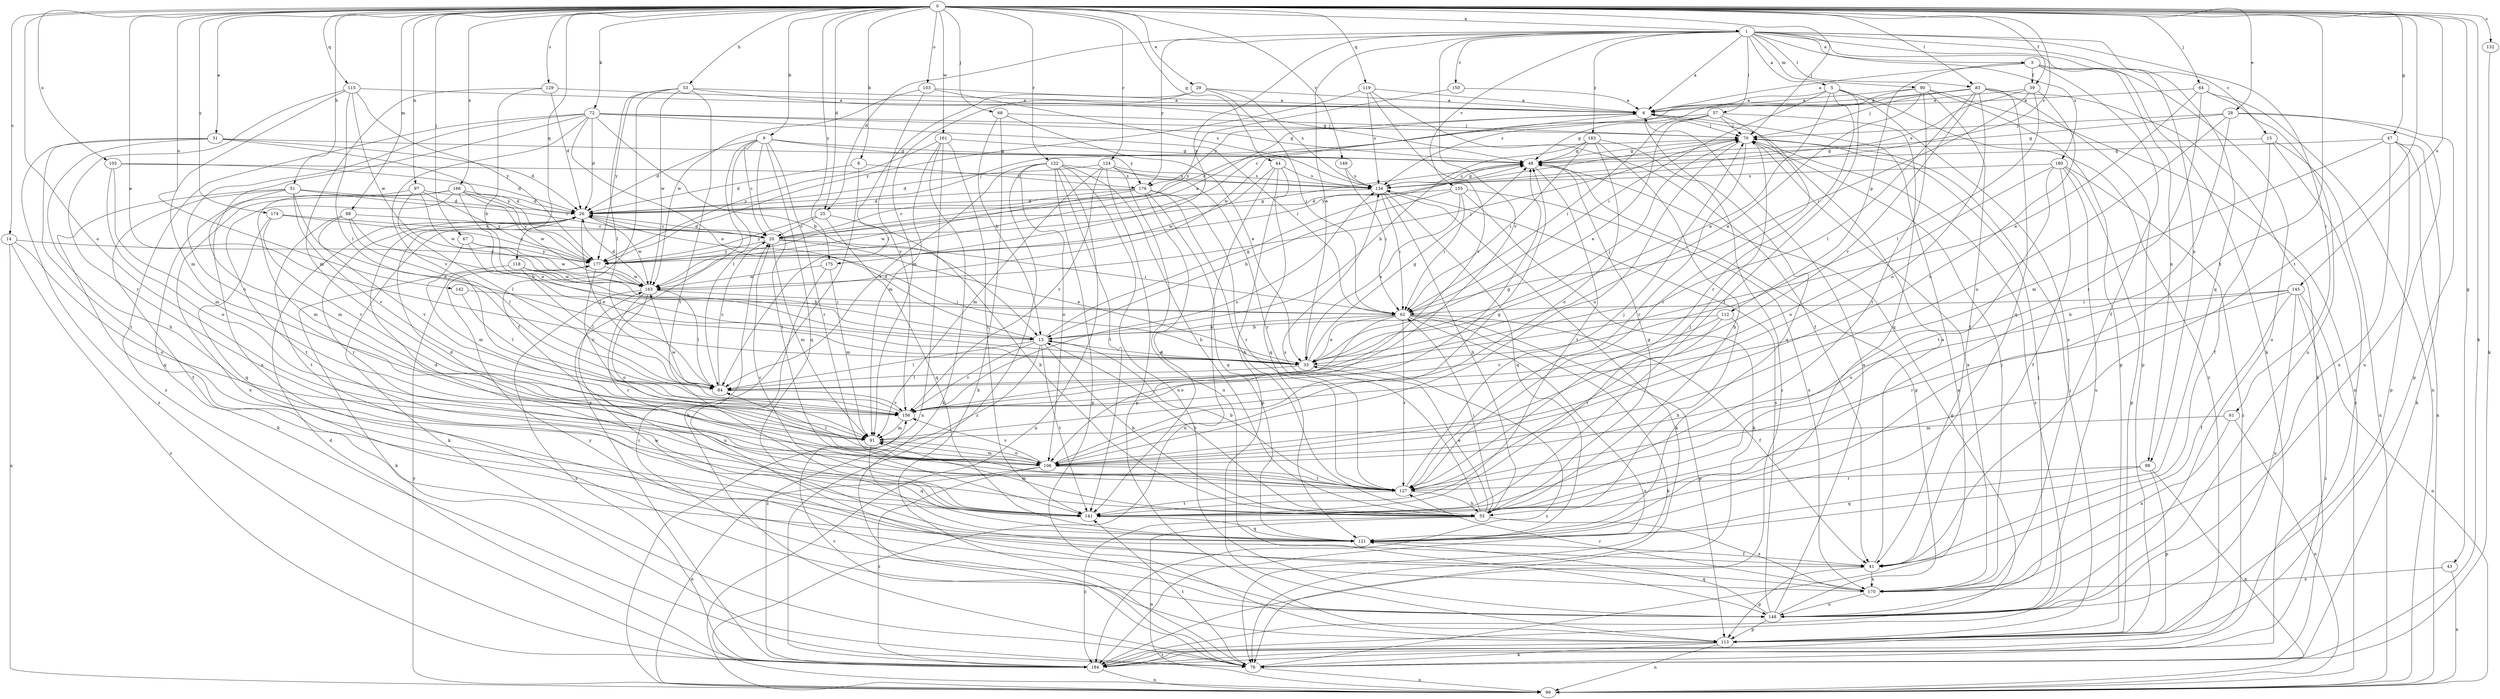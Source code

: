 strict digraph  {
0;
1;
3;
5;
6;
8;
9;
13;
14;
15;
20;
25;
26;
28;
29;
31;
33;
39;
41;
43;
44;
47;
48;
51;
53;
55;
57;
61;
62;
64;
67;
68;
70;
72;
76;
83;
84;
88;
90;
91;
97;
98;
99;
103;
105;
106;
112;
113;
115;
118;
119;
121;
122;
124;
127;
129;
132;
134;
141;
142;
145;
148;
149;
150;
155;
156;
161;
163;
166;
170;
174;
175;
176;
177;
180;
183;
184;
0 -> 1  [label=a];
0 -> 8  [label=b];
0 -> 9  [label=b];
0 -> 14  [label=c];
0 -> 25  [label=d];
0 -> 28  [label=e];
0 -> 29  [label=e];
0 -> 31  [label=e];
0 -> 33  [label=e];
0 -> 39  [label=f];
0 -> 43  [label=g];
0 -> 44  [label=g];
0 -> 47  [label=g];
0 -> 51  [label=h];
0 -> 53  [label=h];
0 -> 55  [label=h];
0 -> 64  [label=j];
0 -> 67  [label=j];
0 -> 68  [label=j];
0 -> 70  [label=j];
0 -> 72  [label=k];
0 -> 76  [label=k];
0 -> 83  [label=l];
0 -> 88  [label=m];
0 -> 97  [label=n];
0 -> 103  [label=o];
0 -> 105  [label=o];
0 -> 106  [label=o];
0 -> 115  [label=q];
0 -> 118  [label=q];
0 -> 119  [label=q];
0 -> 122  [label=r];
0 -> 124  [label=r];
0 -> 129  [label=s];
0 -> 132  [label=s];
0 -> 134  [label=s];
0 -> 141  [label=t];
0 -> 142  [label=u];
0 -> 145  [label=u];
0 -> 149  [label=v];
0 -> 161  [label=w];
0 -> 166  [label=x];
0 -> 174  [label=y];
0 -> 175  [label=y];
1 -> 3  [label=a];
1 -> 5  [label=a];
1 -> 6  [label=a];
1 -> 15  [label=c];
1 -> 25  [label=d];
1 -> 33  [label=e];
1 -> 57  [label=i];
1 -> 61  [label=i];
1 -> 76  [label=k];
1 -> 83  [label=l];
1 -> 90  [label=m];
1 -> 98  [label=n];
1 -> 121  [label=q];
1 -> 150  [label=v];
1 -> 155  [label=v];
1 -> 156  [label=v];
1 -> 175  [label=y];
1 -> 176  [label=y];
1 -> 180  [label=z];
1 -> 183  [label=z];
3 -> 6  [label=a];
3 -> 39  [label=f];
3 -> 41  [label=f];
3 -> 98  [label=n];
3 -> 112  [label=p];
3 -> 148  [label=u];
5 -> 6  [label=a];
5 -> 33  [label=e];
5 -> 62  [label=i];
5 -> 127  [label=r];
5 -> 141  [label=t];
5 -> 170  [label=x];
5 -> 184  [label=z];
6 -> 70  [label=j];
6 -> 163  [label=w];
6 -> 176  [label=y];
6 -> 184  [label=z];
8 -> 26  [label=d];
8 -> 76  [label=k];
8 -> 176  [label=y];
9 -> 20  [label=c];
9 -> 26  [label=d];
9 -> 48  [label=g];
9 -> 84  [label=l];
9 -> 121  [label=q];
9 -> 127  [label=r];
9 -> 141  [label=t];
9 -> 176  [label=y];
9 -> 184  [label=z];
13 -> 26  [label=d];
13 -> 33  [label=e];
13 -> 48  [label=g];
13 -> 55  [label=h];
13 -> 84  [label=l];
13 -> 141  [label=t];
13 -> 156  [label=v];
13 -> 184  [label=z];
14 -> 99  [label=n];
14 -> 106  [label=o];
14 -> 177  [label=y];
14 -> 184  [label=z];
15 -> 41  [label=f];
15 -> 48  [label=g];
15 -> 99  [label=n];
15 -> 184  [label=z];
20 -> 26  [label=d];
20 -> 33  [label=e];
20 -> 48  [label=g];
20 -> 62  [label=i];
20 -> 91  [label=m];
20 -> 177  [label=y];
25 -> 20  [label=c];
25 -> 55  [label=h];
25 -> 121  [label=q];
25 -> 177  [label=y];
26 -> 20  [label=c];
26 -> 70  [label=j];
26 -> 76  [label=k];
26 -> 84  [label=l];
26 -> 127  [label=r];
26 -> 163  [label=w];
28 -> 48  [label=g];
28 -> 55  [label=h];
28 -> 70  [label=j];
28 -> 106  [label=o];
28 -> 113  [label=p];
28 -> 148  [label=u];
29 -> 6  [label=a];
29 -> 62  [label=i];
29 -> 84  [label=l];
29 -> 91  [label=m];
29 -> 134  [label=s];
31 -> 26  [label=d];
31 -> 48  [label=g];
31 -> 55  [label=h];
31 -> 141  [label=t];
31 -> 177  [label=y];
31 -> 184  [label=z];
33 -> 48  [label=g];
33 -> 70  [label=j];
33 -> 84  [label=l];
33 -> 184  [label=z];
39 -> 6  [label=a];
39 -> 62  [label=i];
39 -> 84  [label=l];
39 -> 106  [label=o];
39 -> 134  [label=s];
41 -> 6  [label=a];
41 -> 113  [label=p];
41 -> 170  [label=x];
43 -> 99  [label=n];
43 -> 170  [label=x];
44 -> 99  [label=n];
44 -> 113  [label=p];
44 -> 121  [label=q];
44 -> 134  [label=s];
44 -> 163  [label=w];
47 -> 48  [label=g];
47 -> 76  [label=k];
47 -> 91  [label=m];
47 -> 99  [label=n];
47 -> 113  [label=p];
47 -> 170  [label=x];
48 -> 134  [label=s];
48 -> 141  [label=t];
51 -> 20  [label=c];
51 -> 26  [label=d];
51 -> 33  [label=e];
51 -> 41  [label=f];
51 -> 91  [label=m];
51 -> 121  [label=q];
51 -> 156  [label=v];
53 -> 6  [label=a];
53 -> 41  [label=f];
53 -> 48  [label=g];
53 -> 84  [label=l];
53 -> 141  [label=t];
53 -> 163  [label=w];
53 -> 177  [label=y];
55 -> 13  [label=b];
55 -> 33  [label=e];
55 -> 48  [label=g];
55 -> 62  [label=i];
55 -> 91  [label=m];
55 -> 99  [label=n];
55 -> 134  [label=s];
55 -> 170  [label=x];
55 -> 184  [label=z];
57 -> 20  [label=c];
57 -> 33  [label=e];
57 -> 48  [label=g];
57 -> 62  [label=i];
57 -> 70  [label=j];
57 -> 121  [label=q];
57 -> 127  [label=r];
61 -> 91  [label=m];
61 -> 99  [label=n];
61 -> 170  [label=x];
62 -> 13  [label=b];
62 -> 33  [label=e];
62 -> 41  [label=f];
62 -> 76  [label=k];
62 -> 106  [label=o];
62 -> 113  [label=p];
62 -> 127  [label=r];
62 -> 184  [label=z];
64 -> 6  [label=a];
64 -> 33  [label=e];
64 -> 99  [label=n];
64 -> 127  [label=r];
64 -> 148  [label=u];
67 -> 33  [label=e];
67 -> 91  [label=m];
67 -> 163  [label=w];
67 -> 177  [label=y];
68 -> 13  [label=b];
68 -> 33  [label=e];
68 -> 70  [label=j];
68 -> 76  [label=k];
70 -> 48  [label=g];
70 -> 106  [label=o];
70 -> 127  [label=r];
70 -> 170  [label=x];
70 -> 177  [label=y];
70 -> 184  [label=z];
72 -> 13  [label=b];
72 -> 26  [label=d];
72 -> 33  [label=e];
72 -> 48  [label=g];
72 -> 62  [label=i];
72 -> 70  [label=j];
72 -> 106  [label=o];
72 -> 148  [label=u];
72 -> 156  [label=v];
72 -> 184  [label=z];
76 -> 6  [label=a];
76 -> 99  [label=n];
76 -> 141  [label=t];
76 -> 156  [label=v];
83 -> 6  [label=a];
83 -> 70  [label=j];
83 -> 76  [label=k];
83 -> 84  [label=l];
83 -> 106  [label=o];
83 -> 113  [label=p];
83 -> 121  [label=q];
83 -> 134  [label=s];
83 -> 156  [label=v];
84 -> 20  [label=c];
84 -> 156  [label=v];
88 -> 13  [label=b];
88 -> 20  [label=c];
88 -> 84  [label=l];
88 -> 141  [label=t];
88 -> 156  [label=v];
90 -> 6  [label=a];
90 -> 20  [label=c];
90 -> 33  [label=e];
90 -> 41  [label=f];
90 -> 99  [label=n];
90 -> 113  [label=p];
90 -> 141  [label=t];
91 -> 106  [label=o];
91 -> 121  [label=q];
97 -> 26  [label=d];
97 -> 84  [label=l];
97 -> 91  [label=m];
97 -> 163  [label=w];
97 -> 177  [label=y];
98 -> 99  [label=n];
98 -> 113  [label=p];
98 -> 121  [label=q];
98 -> 127  [label=r];
99 -> 177  [label=y];
103 -> 6  [label=a];
103 -> 134  [label=s];
103 -> 156  [label=v];
103 -> 163  [label=w];
105 -> 26  [label=d];
105 -> 91  [label=m];
105 -> 106  [label=o];
105 -> 134  [label=s];
106 -> 48  [label=g];
106 -> 84  [label=l];
106 -> 91  [label=m];
106 -> 99  [label=n];
106 -> 127  [label=r];
106 -> 156  [label=v];
106 -> 184  [label=z];
112 -> 13  [label=b];
112 -> 55  [label=h];
112 -> 127  [label=r];
112 -> 156  [label=v];
113 -> 20  [label=c];
113 -> 70  [label=j];
113 -> 76  [label=k];
113 -> 99  [label=n];
113 -> 184  [label=z];
115 -> 6  [label=a];
115 -> 84  [label=l];
115 -> 91  [label=m];
115 -> 127  [label=r];
115 -> 163  [label=w];
115 -> 177  [label=y];
118 -> 13  [label=b];
118 -> 76  [label=k];
118 -> 84  [label=l];
118 -> 163  [label=w];
119 -> 6  [label=a];
119 -> 41  [label=f];
119 -> 134  [label=s];
119 -> 156  [label=v];
119 -> 177  [label=y];
121 -> 41  [label=f];
122 -> 55  [label=h];
122 -> 84  [label=l];
122 -> 99  [label=n];
122 -> 106  [label=o];
122 -> 113  [label=p];
122 -> 134  [label=s];
122 -> 141  [label=t];
122 -> 148  [label=u];
122 -> 184  [label=z];
124 -> 26  [label=d];
124 -> 91  [label=m];
124 -> 113  [label=p];
124 -> 127  [label=r];
124 -> 134  [label=s];
124 -> 148  [label=u];
124 -> 156  [label=v];
127 -> 13  [label=b];
127 -> 26  [label=d];
127 -> 55  [label=h];
127 -> 70  [label=j];
127 -> 141  [label=t];
129 -> 6  [label=a];
129 -> 13  [label=b];
129 -> 26  [label=d];
129 -> 91  [label=m];
132 -> 76  [label=k];
134 -> 26  [label=d];
134 -> 48  [label=g];
134 -> 55  [label=h];
134 -> 62  [label=i];
134 -> 76  [label=k];
134 -> 121  [label=q];
141 -> 20  [label=c];
141 -> 26  [label=d];
141 -> 70  [label=j];
141 -> 121  [label=q];
142 -> 62  [label=i];
142 -> 84  [label=l];
145 -> 41  [label=f];
145 -> 62  [label=i];
145 -> 99  [label=n];
145 -> 106  [label=o];
145 -> 127  [label=r];
145 -> 148  [label=u];
145 -> 184  [label=z];
148 -> 6  [label=a];
148 -> 48  [label=g];
148 -> 70  [label=j];
148 -> 113  [label=p];
148 -> 121  [label=q];
148 -> 134  [label=s];
148 -> 177  [label=y];
149 -> 62  [label=i];
149 -> 134  [label=s];
150 -> 6  [label=a];
150 -> 177  [label=y];
155 -> 13  [label=b];
155 -> 26  [label=d];
155 -> 33  [label=e];
155 -> 62  [label=i];
155 -> 76  [label=k];
155 -> 170  [label=x];
156 -> 48  [label=g];
156 -> 91  [label=m];
156 -> 134  [label=s];
156 -> 163  [label=w];
161 -> 48  [label=g];
161 -> 76  [label=k];
161 -> 91  [label=m];
161 -> 99  [label=n];
161 -> 141  [label=t];
161 -> 177  [label=y];
163 -> 26  [label=d];
163 -> 62  [label=i];
163 -> 70  [label=j];
163 -> 84  [label=l];
163 -> 106  [label=o];
163 -> 127  [label=r];
163 -> 184  [label=z];
166 -> 26  [label=d];
166 -> 33  [label=e];
166 -> 76  [label=k];
166 -> 141  [label=t];
166 -> 163  [label=w];
166 -> 170  [label=x];
166 -> 177  [label=y];
170 -> 70  [label=j];
170 -> 127  [label=r];
170 -> 148  [label=u];
170 -> 163  [label=w];
174 -> 20  [label=c];
174 -> 121  [label=q];
174 -> 156  [label=v];
174 -> 177  [label=y];
175 -> 91  [label=m];
175 -> 148  [label=u];
175 -> 163  [label=w];
176 -> 20  [label=c];
176 -> 26  [label=d];
176 -> 55  [label=h];
176 -> 121  [label=q];
176 -> 127  [label=r];
176 -> 141  [label=t];
176 -> 163  [label=w];
177 -> 6  [label=a];
177 -> 156  [label=v];
177 -> 163  [label=w];
180 -> 41  [label=f];
180 -> 106  [label=o];
180 -> 113  [label=p];
180 -> 134  [label=s];
180 -> 141  [label=t];
180 -> 148  [label=u];
180 -> 184  [label=z];
183 -> 13  [label=b];
183 -> 48  [label=g];
183 -> 55  [label=h];
183 -> 62  [label=i];
183 -> 106  [label=o];
183 -> 121  [label=q];
184 -> 26  [label=d];
184 -> 48  [label=g];
184 -> 99  [label=n];
}
